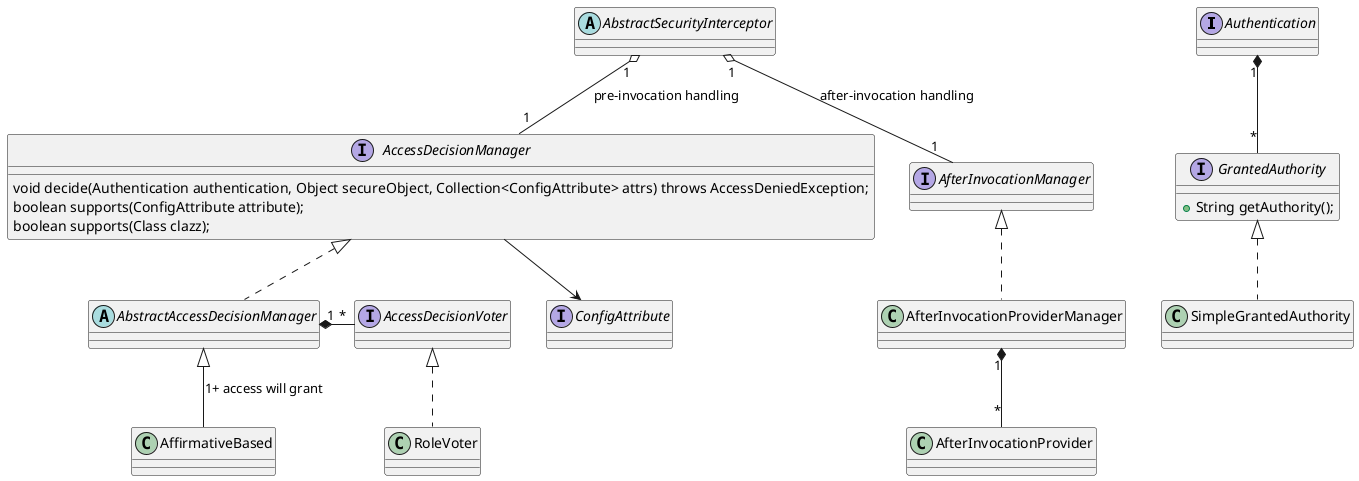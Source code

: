 @startuml

interface Authentication

interface GrantedAuthority {
    + String getAuthority();
}

Authentication "1" *-- "*" GrantedAuthority

interface ConfigAttribute

interface AccessDecisionManager {
    void decide(Authentication authentication, Object secureObject, Collection<ConfigAttribute> attrs) throws AccessDeniedException;
    boolean supports(ConfigAttribute attribute);
    boolean supports(Class clazz);
}

AccessDecisionManager --> ConfigAttribute

abstract class AbstractAccessDecisionManager

AccessDecisionManager <|.. AbstractAccessDecisionManager

interface AccessDecisionVoter

AbstractAccessDecisionManager "1" *-right- "*" AccessDecisionVoter

AbstractAccessDecisionManager <|-- AffirmativeBased: 1+ access will grant

AccessDecisionVoter <|.. RoleVoter

GrantedAuthority <|.. SimpleGrantedAuthority

abstract class AbstractSecurityInterceptor

AbstractSecurityInterceptor "1" o-- "1" AccessDecisionManager: pre-invocation handling

interface AfterInvocationManager

AbstractSecurityInterceptor "1" o-- "1" AfterInvocationManager: after-invocation handling

AfterInvocationManager <|.. AfterInvocationProviderManager

AfterInvocationProviderManager "1" *-- "*" AfterInvocationProvider

@enduml